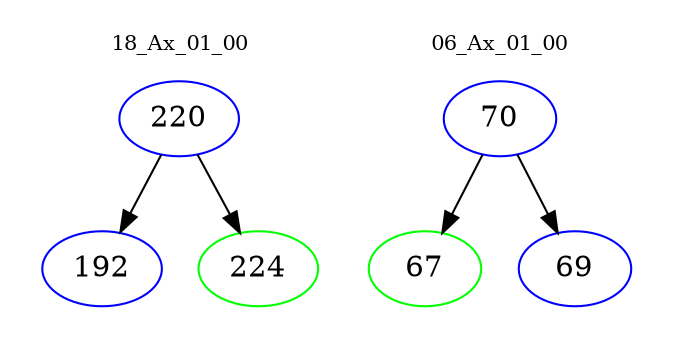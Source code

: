 digraph{
subgraph cluster_0 {
color = white
label = "18_Ax_01_00";
fontsize=10;
T0_220 [label="220", color="blue"]
T0_220 -> T0_192 [color="black"]
T0_192 [label="192", color="blue"]
T0_220 -> T0_224 [color="black"]
T0_224 [label="224", color="green"]
}
subgraph cluster_1 {
color = white
label = "06_Ax_01_00";
fontsize=10;
T1_70 [label="70", color="blue"]
T1_70 -> T1_67 [color="black"]
T1_67 [label="67", color="green"]
T1_70 -> T1_69 [color="black"]
T1_69 [label="69", color="blue"]
}
}
